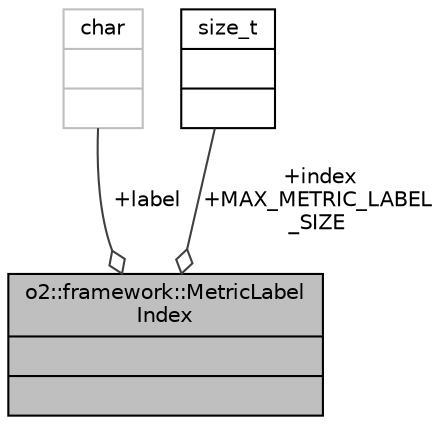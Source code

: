 digraph "o2::framework::MetricLabelIndex"
{
 // INTERACTIVE_SVG=YES
  bgcolor="transparent";
  edge [fontname="Helvetica",fontsize="10",labelfontname="Helvetica",labelfontsize="10"];
  node [fontname="Helvetica",fontsize="10",shape=record];
  Node1 [label="{o2::framework::MetricLabel\lIndex\n||}",height=0.2,width=0.4,color="black", fillcolor="grey75", style="filled" fontcolor="black"];
  Node2 -> Node1 [color="grey25",fontsize="10",style="solid",label=" +label" ,arrowhead="odiamond",fontname="Helvetica"];
  Node2 [label="{char\n||}",height=0.2,width=0.4,color="grey75"];
  Node3 -> Node1 [color="grey25",fontsize="10",style="solid",label=" +index\n+MAX_METRIC_LABEL\l_SIZE" ,arrowhead="odiamond",fontname="Helvetica"];
  Node3 [label="{size_t\n||}",height=0.2,width=0.4,color="black",URL="$dd/de2/classsize__t.html"];
}
